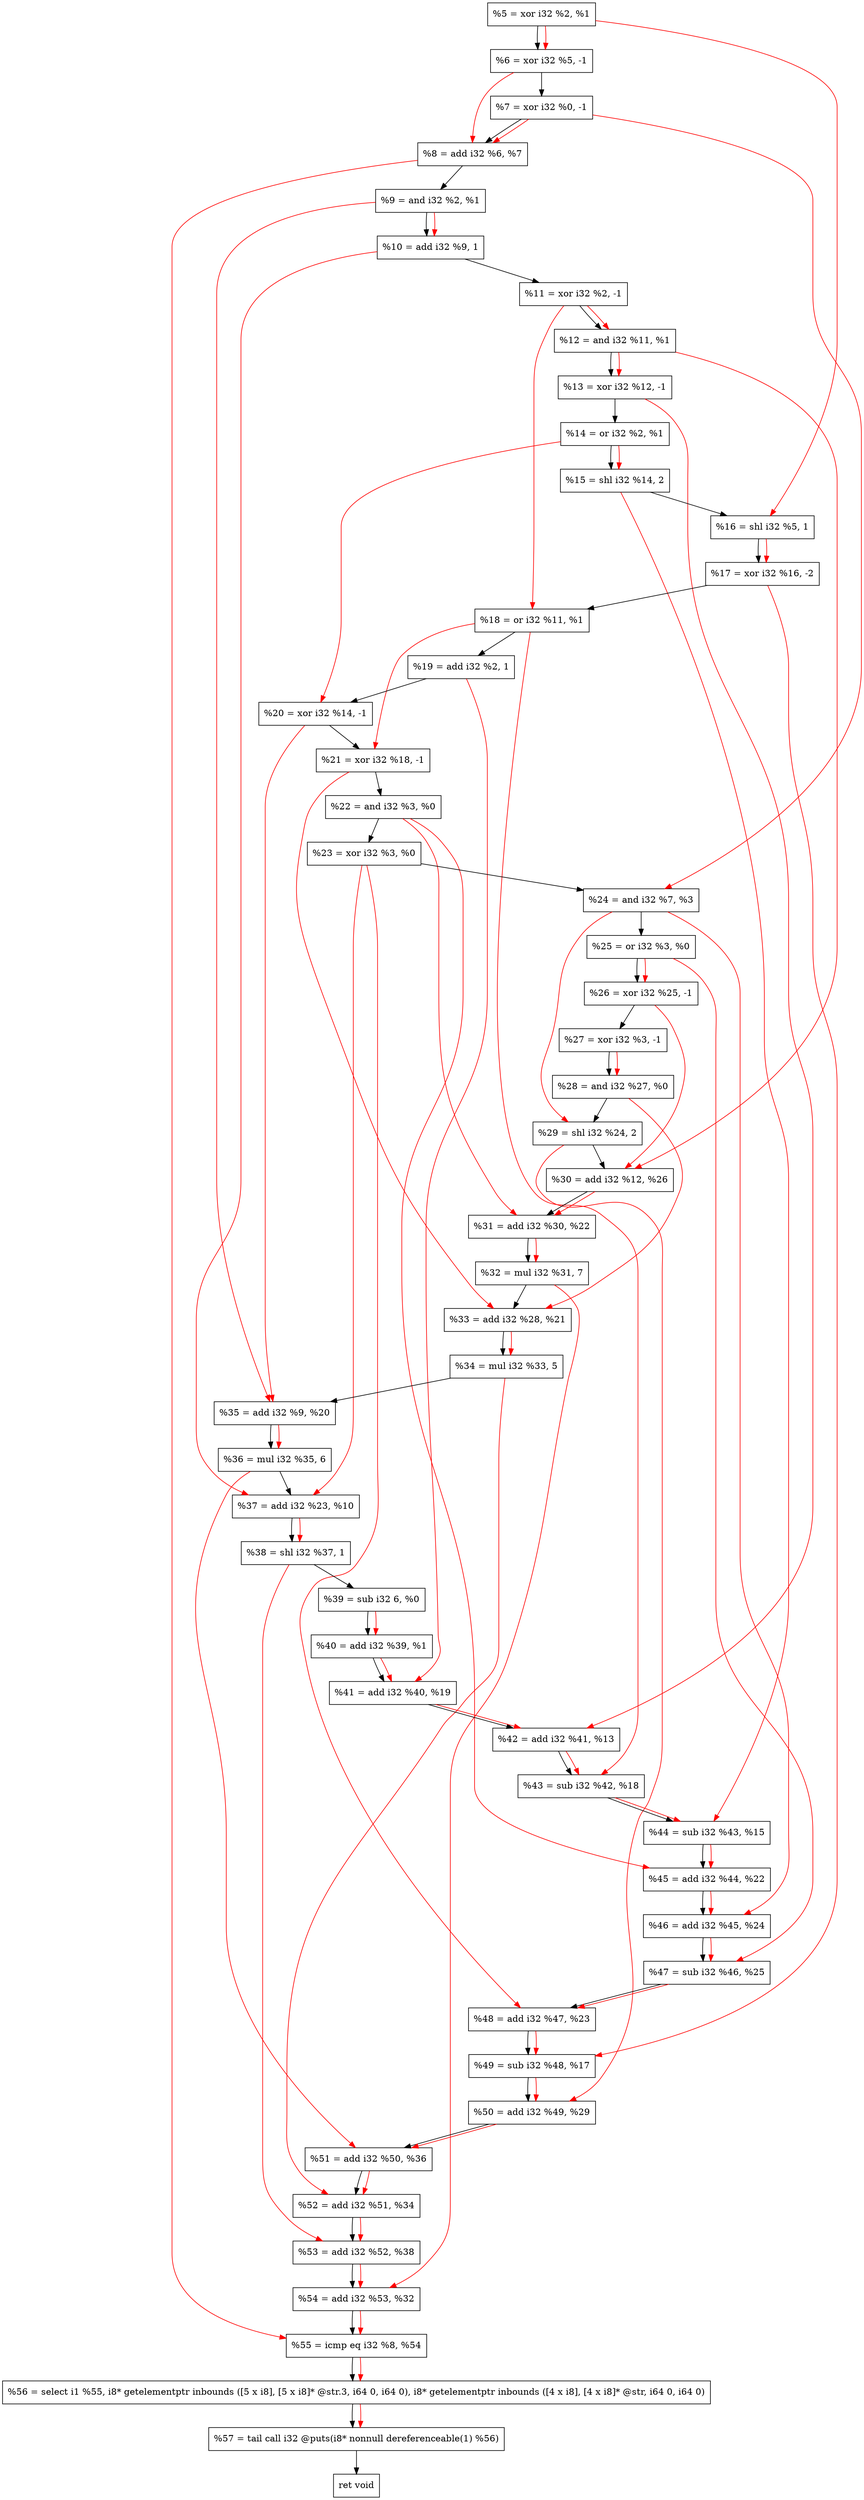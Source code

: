 digraph "DFG for'crackme' function" {
	Node0x24517a0[shape=record, label="  %5 = xor i32 %2, %1"];
	Node0x2451e20[shape=record, label="  %6 = xor i32 %5, -1"];
	Node0x2451e90[shape=record, label="  %7 = xor i32 %0, -1"];
	Node0x2451f00[shape=record, label="  %8 = add i32 %6, %7"];
	Node0x2451f70[shape=record, label="  %9 = and i32 %2, %1"];
	Node0x2452010[shape=record, label="  %10 = add i32 %9, 1"];
	Node0x2452080[shape=record, label="  %11 = xor i32 %2, -1"];
	Node0x24520f0[shape=record, label="  %12 = and i32 %11, %1"];
	Node0x2452160[shape=record, label="  %13 = xor i32 %12, -1"];
	Node0x24521d0[shape=record, label="  %14 = or i32 %2, %1"];
	Node0x2452270[shape=record, label="  %15 = shl i32 %14, 2"];
	Node0x24522e0[shape=record, label="  %16 = shl i32 %5, 1"];
	Node0x2452380[shape=record, label="  %17 = xor i32 %16, -2"];
	Node0x24523f0[shape=record, label="  %18 = or i32 %11, %1"];
	Node0x2452460[shape=record, label="  %19 = add i32 %2, 1"];
	Node0x24524d0[shape=record, label="  %20 = xor i32 %14, -1"];
	Node0x2452540[shape=record, label="  %21 = xor i32 %18, -1"];
	Node0x24525b0[shape=record, label="  %22 = and i32 %3, %0"];
	Node0x2452620[shape=record, label="  %23 = xor i32 %3, %0"];
	Node0x2452690[shape=record, label="  %24 = and i32 %7, %3"];
	Node0x2452700[shape=record, label="  %25 = or i32 %3, %0"];
	Node0x2452770[shape=record, label="  %26 = xor i32 %25, -1"];
	Node0x24527e0[shape=record, label="  %27 = xor i32 %3, -1"];
	Node0x2452850[shape=record, label="  %28 = and i32 %27, %0"];
	Node0x24528c0[shape=record, label="  %29 = shl i32 %24, 2"];
	Node0x2452930[shape=record, label="  %30 = add i32 %12, %26"];
	Node0x24529a0[shape=record, label="  %31 = add i32 %30, %22"];
	Node0x2452a40[shape=record, label="  %32 = mul i32 %31, 7"];
	Node0x2452cc0[shape=record, label="  %33 = add i32 %28, %21"];
	Node0x2452d60[shape=record, label="  %34 = mul i32 %33, 5"];
	Node0x2452dd0[shape=record, label="  %35 = add i32 %9, %20"];
	Node0x2452e70[shape=record, label="  %36 = mul i32 %35, 6"];
	Node0x2452ee0[shape=record, label="  %37 = add i32 %23, %10"];
	Node0x2452f50[shape=record, label="  %38 = shl i32 %37, 1"];
	Node0x2452fc0[shape=record, label="  %39 = sub i32 6, %0"];
	Node0x2453030[shape=record, label="  %40 = add i32 %39, %1"];
	Node0x24530a0[shape=record, label="  %41 = add i32 %40, %19"];
	Node0x2453110[shape=record, label="  %42 = add i32 %41, %13"];
	Node0x2453180[shape=record, label="  %43 = sub i32 %42, %18"];
	Node0x24531f0[shape=record, label="  %44 = sub i32 %43, %15"];
	Node0x2453260[shape=record, label="  %45 = add i32 %44, %22"];
	Node0x24532d0[shape=record, label="  %46 = add i32 %45, %24"];
	Node0x2453340[shape=record, label="  %47 = sub i32 %46, %25"];
	Node0x24533b0[shape=record, label="  %48 = add i32 %47, %23"];
	Node0x2453420[shape=record, label="  %49 = sub i32 %48, %17"];
	Node0x2453490[shape=record, label="  %50 = add i32 %49, %29"];
	Node0x2453500[shape=record, label="  %51 = add i32 %50, %36"];
	Node0x2453570[shape=record, label="  %52 = add i32 %51, %34"];
	Node0x24535e0[shape=record, label="  %53 = add i32 %52, %38"];
	Node0x2453650[shape=record, label="  %54 = add i32 %53, %32"];
	Node0x24536c0[shape=record, label="  %55 = icmp eq i32 %8, %54"];
	Node0x23f2268[shape=record, label="  %56 = select i1 %55, i8* getelementptr inbounds ([5 x i8], [5 x i8]* @str.3, i64 0, i64 0), i8* getelementptr inbounds ([4 x i8], [4 x i8]* @str, i64 0, i64 0)"];
	Node0x2453b60[shape=record, label="  %57 = tail call i32 @puts(i8* nonnull dereferenceable(1) %56)"];
	Node0x2453bb0[shape=record, label="  ret void"];
	Node0x24517a0 -> Node0x2451e20;
	Node0x2451e20 -> Node0x2451e90;
	Node0x2451e90 -> Node0x2451f00;
	Node0x2451f00 -> Node0x2451f70;
	Node0x2451f70 -> Node0x2452010;
	Node0x2452010 -> Node0x2452080;
	Node0x2452080 -> Node0x24520f0;
	Node0x24520f0 -> Node0x2452160;
	Node0x2452160 -> Node0x24521d0;
	Node0x24521d0 -> Node0x2452270;
	Node0x2452270 -> Node0x24522e0;
	Node0x24522e0 -> Node0x2452380;
	Node0x2452380 -> Node0x24523f0;
	Node0x24523f0 -> Node0x2452460;
	Node0x2452460 -> Node0x24524d0;
	Node0x24524d0 -> Node0x2452540;
	Node0x2452540 -> Node0x24525b0;
	Node0x24525b0 -> Node0x2452620;
	Node0x2452620 -> Node0x2452690;
	Node0x2452690 -> Node0x2452700;
	Node0x2452700 -> Node0x2452770;
	Node0x2452770 -> Node0x24527e0;
	Node0x24527e0 -> Node0x2452850;
	Node0x2452850 -> Node0x24528c0;
	Node0x24528c0 -> Node0x2452930;
	Node0x2452930 -> Node0x24529a0;
	Node0x24529a0 -> Node0x2452a40;
	Node0x2452a40 -> Node0x2452cc0;
	Node0x2452cc0 -> Node0x2452d60;
	Node0x2452d60 -> Node0x2452dd0;
	Node0x2452dd0 -> Node0x2452e70;
	Node0x2452e70 -> Node0x2452ee0;
	Node0x2452ee0 -> Node0x2452f50;
	Node0x2452f50 -> Node0x2452fc0;
	Node0x2452fc0 -> Node0x2453030;
	Node0x2453030 -> Node0x24530a0;
	Node0x24530a0 -> Node0x2453110;
	Node0x2453110 -> Node0x2453180;
	Node0x2453180 -> Node0x24531f0;
	Node0x24531f0 -> Node0x2453260;
	Node0x2453260 -> Node0x24532d0;
	Node0x24532d0 -> Node0x2453340;
	Node0x2453340 -> Node0x24533b0;
	Node0x24533b0 -> Node0x2453420;
	Node0x2453420 -> Node0x2453490;
	Node0x2453490 -> Node0x2453500;
	Node0x2453500 -> Node0x2453570;
	Node0x2453570 -> Node0x24535e0;
	Node0x24535e0 -> Node0x2453650;
	Node0x2453650 -> Node0x24536c0;
	Node0x24536c0 -> Node0x23f2268;
	Node0x23f2268 -> Node0x2453b60;
	Node0x2453b60 -> Node0x2453bb0;
edge [color=red]
	Node0x24517a0 -> Node0x2451e20;
	Node0x2451e20 -> Node0x2451f00;
	Node0x2451e90 -> Node0x2451f00;
	Node0x2451f70 -> Node0x2452010;
	Node0x2452080 -> Node0x24520f0;
	Node0x24520f0 -> Node0x2452160;
	Node0x24521d0 -> Node0x2452270;
	Node0x24517a0 -> Node0x24522e0;
	Node0x24522e0 -> Node0x2452380;
	Node0x2452080 -> Node0x24523f0;
	Node0x24521d0 -> Node0x24524d0;
	Node0x24523f0 -> Node0x2452540;
	Node0x2451e90 -> Node0x2452690;
	Node0x2452700 -> Node0x2452770;
	Node0x24527e0 -> Node0x2452850;
	Node0x2452690 -> Node0x24528c0;
	Node0x24520f0 -> Node0x2452930;
	Node0x2452770 -> Node0x2452930;
	Node0x2452930 -> Node0x24529a0;
	Node0x24525b0 -> Node0x24529a0;
	Node0x24529a0 -> Node0x2452a40;
	Node0x2452850 -> Node0x2452cc0;
	Node0x2452540 -> Node0x2452cc0;
	Node0x2452cc0 -> Node0x2452d60;
	Node0x2451f70 -> Node0x2452dd0;
	Node0x24524d0 -> Node0x2452dd0;
	Node0x2452dd0 -> Node0x2452e70;
	Node0x2452620 -> Node0x2452ee0;
	Node0x2452010 -> Node0x2452ee0;
	Node0x2452ee0 -> Node0x2452f50;
	Node0x2452fc0 -> Node0x2453030;
	Node0x2453030 -> Node0x24530a0;
	Node0x2452460 -> Node0x24530a0;
	Node0x24530a0 -> Node0x2453110;
	Node0x2452160 -> Node0x2453110;
	Node0x2453110 -> Node0x2453180;
	Node0x24523f0 -> Node0x2453180;
	Node0x2453180 -> Node0x24531f0;
	Node0x2452270 -> Node0x24531f0;
	Node0x24531f0 -> Node0x2453260;
	Node0x24525b0 -> Node0x2453260;
	Node0x2453260 -> Node0x24532d0;
	Node0x2452690 -> Node0x24532d0;
	Node0x24532d0 -> Node0x2453340;
	Node0x2452700 -> Node0x2453340;
	Node0x2453340 -> Node0x24533b0;
	Node0x2452620 -> Node0x24533b0;
	Node0x24533b0 -> Node0x2453420;
	Node0x2452380 -> Node0x2453420;
	Node0x2453420 -> Node0x2453490;
	Node0x24528c0 -> Node0x2453490;
	Node0x2453490 -> Node0x2453500;
	Node0x2452e70 -> Node0x2453500;
	Node0x2453500 -> Node0x2453570;
	Node0x2452d60 -> Node0x2453570;
	Node0x2453570 -> Node0x24535e0;
	Node0x2452f50 -> Node0x24535e0;
	Node0x24535e0 -> Node0x2453650;
	Node0x2452a40 -> Node0x2453650;
	Node0x2451f00 -> Node0x24536c0;
	Node0x2453650 -> Node0x24536c0;
	Node0x24536c0 -> Node0x23f2268;
	Node0x23f2268 -> Node0x2453b60;
}
